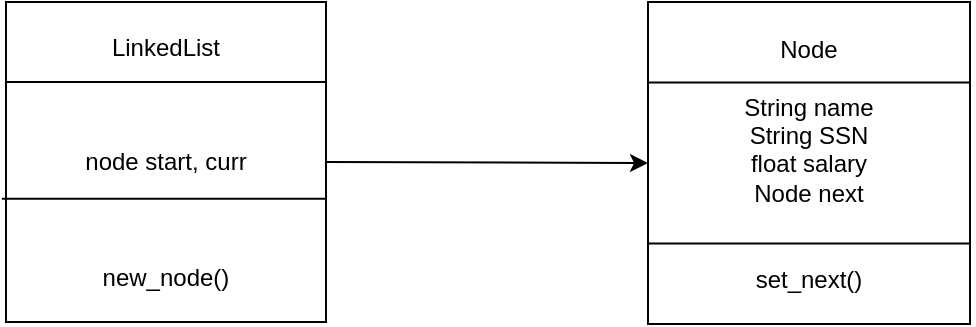 <mxfile version="11.3.1" type="google" pages="1"><diagram id="jLRqR3n-KFJUhx_Ko449" name="Page-1"><mxGraphModel dx="255" dy="524" grid="1" gridSize="10" guides="1" tooltips="1" connect="1" arrows="1" fold="1" page="1" pageScale="1" pageWidth="850" pageHeight="1100" math="0" shadow="0"><root><mxCell id="0"/><mxCell id="1" parent="0"/><mxCell id="HQJU16w8AemVDbvomL2o-1" value="LinkedList&lt;br&gt;&lt;br&gt;&lt;br&gt;&lt;br&gt;node start, curr&lt;br&gt;&lt;br&gt;&lt;br&gt;&lt;br&gt;new_node()" style="whiteSpace=wrap;html=1;aspect=fixed;" vertex="1" parent="1"><mxGeometry x="40" y="39" width="160" height="160" as="geometry"/></mxCell><mxCell id="HQJU16w8AemVDbvomL2o-2" value="" style="endArrow=none;html=1;exitX=0;exitY=0.25;exitDx=0;exitDy=0;entryX=1;entryY=0.25;entryDx=0;entryDy=0;" edge="1" parent="1" source="HQJU16w8AemVDbvomL2o-1" target="HQJU16w8AemVDbvomL2o-1"><mxGeometry width="50" height="50" relative="1" as="geometry"><mxPoint x="40" y="270" as="sourcePoint"/><mxPoint x="90" y="220" as="targetPoint"/></mxGeometry></mxCell><mxCell id="HQJU16w8AemVDbvomL2o-3" value="" style="endArrow=none;html=1;exitX=-0.013;exitY=0.615;exitDx=0;exitDy=0;exitPerimeter=0;entryX=1;entryY=0.615;entryDx=0;entryDy=0;entryPerimeter=0;" edge="1" parent="1" source="HQJU16w8AemVDbvomL2o-1" target="HQJU16w8AemVDbvomL2o-1"><mxGeometry width="50" height="50" relative="1" as="geometry"><mxPoint x="40" y="270" as="sourcePoint"/><mxPoint x="90" y="220" as="targetPoint"/></mxGeometry></mxCell><mxCell id="HQJU16w8AemVDbvomL2o-4" value="Node&lt;br&gt;&lt;br&gt;String name&lt;br&gt;String SSN&lt;br&gt;float salary&lt;br&gt;Node next&lt;br&gt;&lt;br&gt;&lt;br&gt;set_next()" style="whiteSpace=wrap;html=1;aspect=fixed;" vertex="1" parent="1"><mxGeometry x="361" y="39" width="161" height="161" as="geometry"/></mxCell><mxCell id="HQJU16w8AemVDbvomL2o-5" value="" style="endArrow=none;html=1;exitX=0;exitY=0.25;exitDx=0;exitDy=0;entryX=1;entryY=0.25;entryDx=0;entryDy=0;" edge="1" parent="1" source="HQJU16w8AemVDbvomL2o-4" target="HQJU16w8AemVDbvomL2o-4"><mxGeometry width="50" height="50" relative="1" as="geometry"><mxPoint x="320" y="270" as="sourcePoint"/><mxPoint x="370" y="220" as="targetPoint"/></mxGeometry></mxCell><mxCell id="HQJU16w8AemVDbvomL2o-6" value="" style="endArrow=none;html=1;exitX=0;exitY=0.75;exitDx=0;exitDy=0;entryX=1;entryY=0.75;entryDx=0;entryDy=0;" edge="1" parent="1" source="HQJU16w8AemVDbvomL2o-4" target="HQJU16w8AemVDbvomL2o-4"><mxGeometry width="50" height="50" relative="1" as="geometry"><mxPoint x="320" y="270" as="sourcePoint"/><mxPoint x="370" y="220" as="targetPoint"/></mxGeometry></mxCell><mxCell id="HQJU16w8AemVDbvomL2o-8" value="" style="endArrow=classic;html=1;exitX=1;exitY=0.5;exitDx=0;exitDy=0;entryX=0;entryY=0.5;entryDx=0;entryDy=0;" edge="1" parent="1" source="HQJU16w8AemVDbvomL2o-1" target="HQJU16w8AemVDbvomL2o-4"><mxGeometry width="50" height="50" relative="1" as="geometry"><mxPoint x="40" y="270" as="sourcePoint"/><mxPoint x="90" y="220" as="targetPoint"/></mxGeometry></mxCell></root></mxGraphModel></diagram></mxfile>